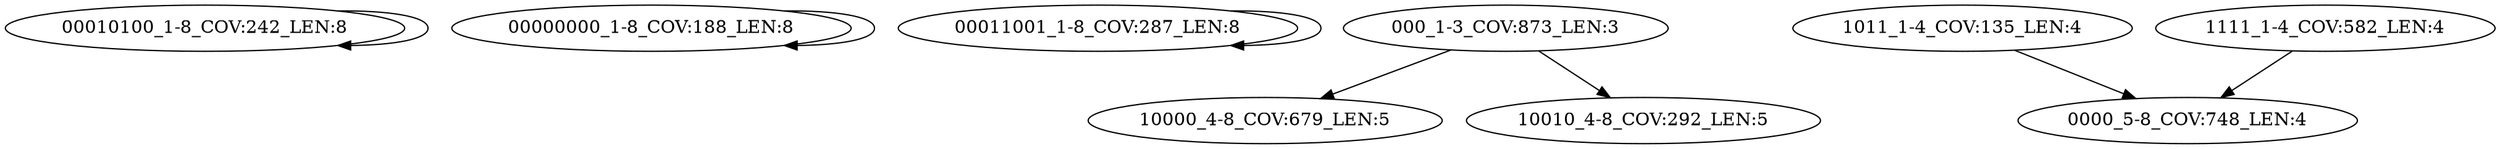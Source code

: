 digraph G {
    "00010100_1-8_COV:242_LEN:8" -> "00010100_1-8_COV:242_LEN:8";
    "00000000_1-8_COV:188_LEN:8" -> "00000000_1-8_COV:188_LEN:8";
    "00011001_1-8_COV:287_LEN:8" -> "00011001_1-8_COV:287_LEN:8";
    "000_1-3_COV:873_LEN:3" -> "10000_4-8_COV:679_LEN:5";
    "000_1-3_COV:873_LEN:3" -> "10010_4-8_COV:292_LEN:5";
    "1011_1-4_COV:135_LEN:4" -> "0000_5-8_COV:748_LEN:4";
    "1111_1-4_COV:582_LEN:4" -> "0000_5-8_COV:748_LEN:4";
}
